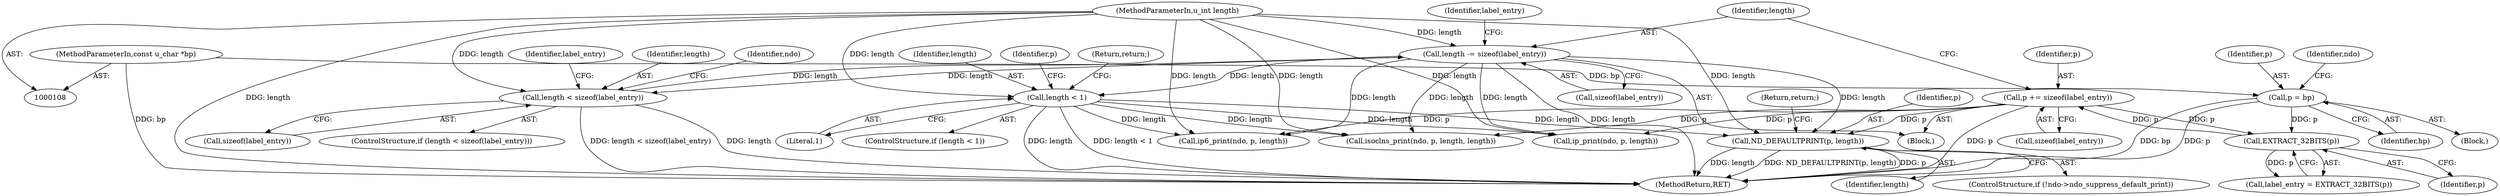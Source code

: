 digraph "0_tcpdump_1dcd10aceabbc03bf571ea32b892c522cbe923de_11@pointer" {
"1000311" [label="(Call,ND_DEFAULTPRINT(p, length))"];
"1000217" [label="(Call,p += sizeof(label_entry))"];
"1000152" [label="(Call,EXTRACT_32BITS(p))"];
"1000123" [label="(Call,p = bp)"];
"1000110" [label="(MethodParameterIn,const u_char *bp)"];
"1000221" [label="(Call,length -= sizeof(label_entry))"];
"1000138" [label="(Call,length < sizeof(label_entry))"];
"1000111" [label="(MethodParameterIn,u_int length)"];
"1000248" [label="(Call,length < 1)"];
"1000112" [label="(Block,)"];
"1000125" [label="(Identifier,bp)"];
"1000219" [label="(Call,sizeof(label_entry))"];
"1000131" [label="(Block,)"];
"1000150" [label="(Call,label_entry = EXTRACT_32BITS(p))"];
"1000152" [label="(Call,EXTRACT_32BITS(p))"];
"1000128" [label="(Identifier,ndo)"];
"1000227" [label="(Identifier,label_entry)"];
"1000313" [label="(Identifier,length)"];
"1000222" [label="(Identifier,length)"];
"1000306" [label="(ControlStructure,if (!ndo->ndo_suppress_default_print))"];
"1000221" [label="(Call,length -= sizeof(label_entry))"];
"1000354" [label="(MethodReturn,RET)"];
"1000334" [label="(Call,ip6_print(ndo, p, length))"];
"1000153" [label="(Identifier,p)"];
"1000123" [label="(Call,p = bp)"];
"1000249" [label="(Identifier,length)"];
"1000311" [label="(Call,ND_DEFAULTPRINT(p, length))"];
"1000340" [label="(Call,isoclns_print(ndo, p, length, length))"];
"1000250" [label="(Literal,1)"];
"1000218" [label="(Identifier,p)"];
"1000247" [label="(ControlStructure,if (length < 1))"];
"1000255" [label="(Identifier,p)"];
"1000110" [label="(MethodParameterIn,const u_char *bp)"];
"1000111" [label="(MethodParameterIn,u_int length)"];
"1000137" [label="(ControlStructure,if (length < sizeof(label_entry)))"];
"1000328" [label="(Call,ip_print(ndo, p, length))"];
"1000314" [label="(Return,return;)"];
"1000124" [label="(Identifier,p)"];
"1000223" [label="(Call,sizeof(label_entry))"];
"1000140" [label="(Call,sizeof(label_entry))"];
"1000138" [label="(Call,length < sizeof(label_entry))"];
"1000312" [label="(Identifier,p)"];
"1000252" [label="(Return,return;)"];
"1000151" [label="(Identifier,label_entry)"];
"1000139" [label="(Identifier,length)"];
"1000248" [label="(Call,length < 1)"];
"1000217" [label="(Call,p += sizeof(label_entry))"];
"1000145" [label="(Identifier,ndo)"];
"1000311" -> "1000306"  [label="AST: "];
"1000311" -> "1000313"  [label="CFG: "];
"1000312" -> "1000311"  [label="AST: "];
"1000313" -> "1000311"  [label="AST: "];
"1000314" -> "1000311"  [label="CFG: "];
"1000311" -> "1000354"  [label="DDG: p"];
"1000311" -> "1000354"  [label="DDG: length"];
"1000311" -> "1000354"  [label="DDG: ND_DEFAULTPRINT(p, length)"];
"1000217" -> "1000311"  [label="DDG: p"];
"1000221" -> "1000311"  [label="DDG: length"];
"1000248" -> "1000311"  [label="DDG: length"];
"1000111" -> "1000311"  [label="DDG: length"];
"1000217" -> "1000131"  [label="AST: "];
"1000217" -> "1000219"  [label="CFG: "];
"1000218" -> "1000217"  [label="AST: "];
"1000219" -> "1000217"  [label="AST: "];
"1000222" -> "1000217"  [label="CFG: "];
"1000217" -> "1000354"  [label="DDG: p"];
"1000217" -> "1000152"  [label="DDG: p"];
"1000152" -> "1000217"  [label="DDG: p"];
"1000217" -> "1000328"  [label="DDG: p"];
"1000217" -> "1000334"  [label="DDG: p"];
"1000217" -> "1000340"  [label="DDG: p"];
"1000152" -> "1000150"  [label="AST: "];
"1000152" -> "1000153"  [label="CFG: "];
"1000153" -> "1000152"  [label="AST: "];
"1000150" -> "1000152"  [label="CFG: "];
"1000152" -> "1000150"  [label="DDG: p"];
"1000123" -> "1000152"  [label="DDG: p"];
"1000123" -> "1000112"  [label="AST: "];
"1000123" -> "1000125"  [label="CFG: "];
"1000124" -> "1000123"  [label="AST: "];
"1000125" -> "1000123"  [label="AST: "];
"1000128" -> "1000123"  [label="CFG: "];
"1000123" -> "1000354"  [label="DDG: p"];
"1000123" -> "1000354"  [label="DDG: bp"];
"1000110" -> "1000123"  [label="DDG: bp"];
"1000110" -> "1000108"  [label="AST: "];
"1000110" -> "1000354"  [label="DDG: bp"];
"1000221" -> "1000131"  [label="AST: "];
"1000221" -> "1000223"  [label="CFG: "];
"1000222" -> "1000221"  [label="AST: "];
"1000223" -> "1000221"  [label="AST: "];
"1000227" -> "1000221"  [label="CFG: "];
"1000221" -> "1000354"  [label="DDG: length"];
"1000221" -> "1000138"  [label="DDG: length"];
"1000138" -> "1000221"  [label="DDG: length"];
"1000111" -> "1000221"  [label="DDG: length"];
"1000221" -> "1000248"  [label="DDG: length"];
"1000221" -> "1000328"  [label="DDG: length"];
"1000221" -> "1000334"  [label="DDG: length"];
"1000221" -> "1000340"  [label="DDG: length"];
"1000138" -> "1000137"  [label="AST: "];
"1000138" -> "1000140"  [label="CFG: "];
"1000139" -> "1000138"  [label="AST: "];
"1000140" -> "1000138"  [label="AST: "];
"1000145" -> "1000138"  [label="CFG: "];
"1000151" -> "1000138"  [label="CFG: "];
"1000138" -> "1000354"  [label="DDG: length < sizeof(label_entry)"];
"1000138" -> "1000354"  [label="DDG: length"];
"1000111" -> "1000138"  [label="DDG: length"];
"1000111" -> "1000108"  [label="AST: "];
"1000111" -> "1000354"  [label="DDG: length"];
"1000111" -> "1000248"  [label="DDG: length"];
"1000111" -> "1000328"  [label="DDG: length"];
"1000111" -> "1000334"  [label="DDG: length"];
"1000111" -> "1000340"  [label="DDG: length"];
"1000248" -> "1000247"  [label="AST: "];
"1000248" -> "1000250"  [label="CFG: "];
"1000249" -> "1000248"  [label="AST: "];
"1000250" -> "1000248"  [label="AST: "];
"1000252" -> "1000248"  [label="CFG: "];
"1000255" -> "1000248"  [label="CFG: "];
"1000248" -> "1000354"  [label="DDG: length < 1"];
"1000248" -> "1000354"  [label="DDG: length"];
"1000248" -> "1000328"  [label="DDG: length"];
"1000248" -> "1000334"  [label="DDG: length"];
"1000248" -> "1000340"  [label="DDG: length"];
}
